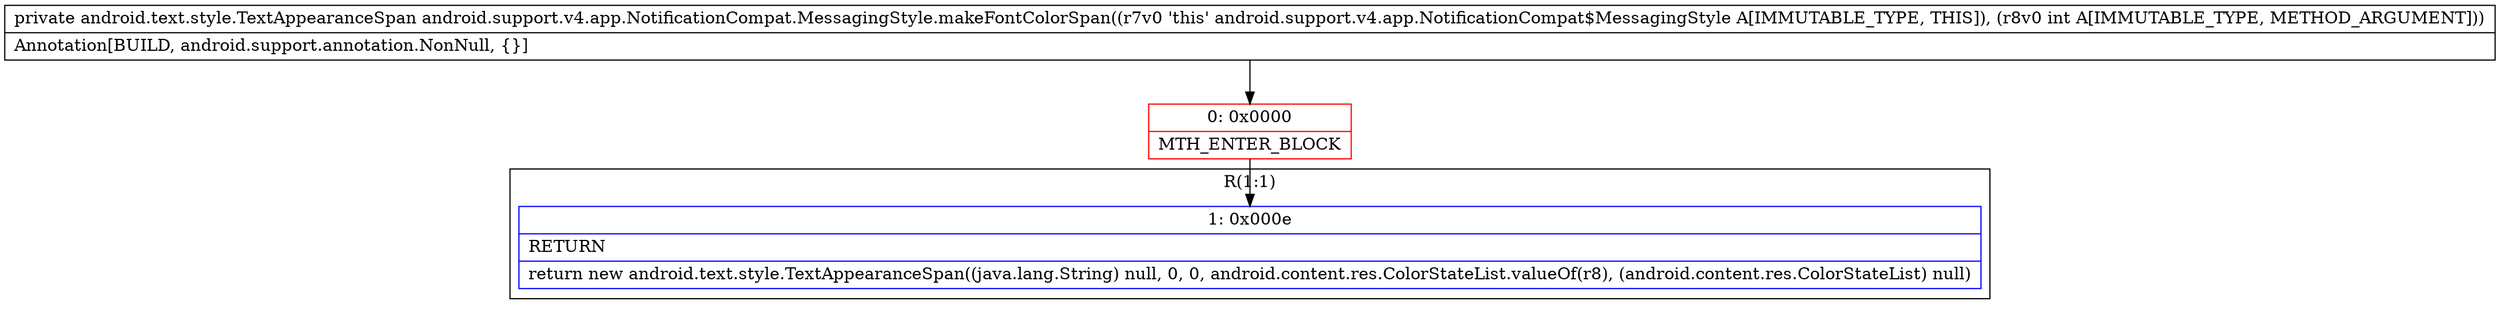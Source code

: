 digraph "CFG forandroid.support.v4.app.NotificationCompat.MessagingStyle.makeFontColorSpan(I)Landroid\/text\/style\/TextAppearanceSpan;" {
subgraph cluster_Region_390868071 {
label = "R(1:1)";
node [shape=record,color=blue];
Node_1 [shape=record,label="{1\:\ 0x000e|RETURN\l|return new android.text.style.TextAppearanceSpan((java.lang.String) null, 0, 0, android.content.res.ColorStateList.valueOf(r8), (android.content.res.ColorStateList) null)\l}"];
}
Node_0 [shape=record,color=red,label="{0\:\ 0x0000|MTH_ENTER_BLOCK\l}"];
MethodNode[shape=record,label="{private android.text.style.TextAppearanceSpan android.support.v4.app.NotificationCompat.MessagingStyle.makeFontColorSpan((r7v0 'this' android.support.v4.app.NotificationCompat$MessagingStyle A[IMMUTABLE_TYPE, THIS]), (r8v0 int A[IMMUTABLE_TYPE, METHOD_ARGUMENT]))  | Annotation[BUILD, android.support.annotation.NonNull, \{\}]\l}"];
MethodNode -> Node_0;
Node_0 -> Node_1;
}


